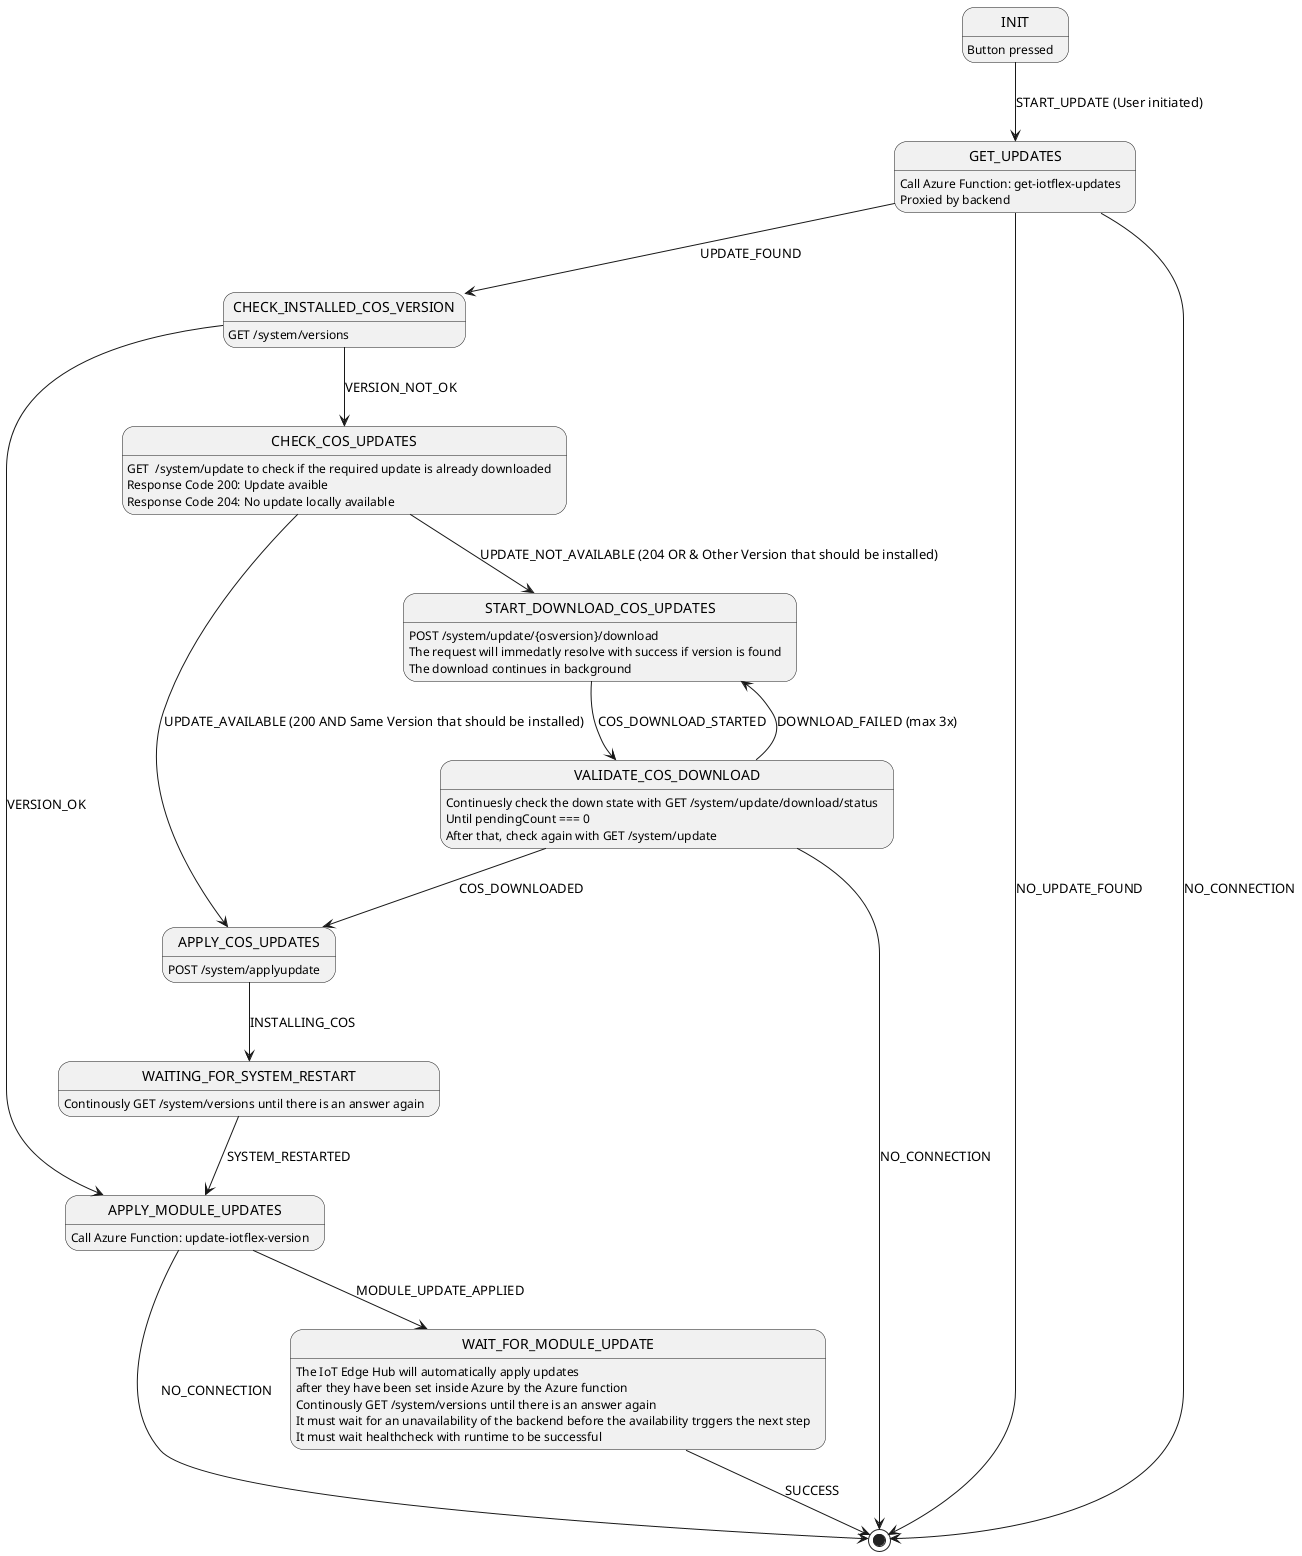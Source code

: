 @startuml COS Update


INIT --> GET_UPDATES :  START_UPDATE (User initiated)
INIT : Button pressed
GET_UPDATES --> CHECK_INSTALLED_COS_VERSION : UPDATE_FOUND
GET_UPDATES --> [*] : NO_UPDATE_FOUND
GET_UPDATES : Call Azure Function: get-iotflex-updates
GET_UPDATES : Proxied by backend
GET_UPDATES --> [*] : NO_CONNECTION
CHECK_INSTALLED_COS_VERSION --> APPLY_MODULE_UPDATES : VERSION_OK
CHECK_INSTALLED_COS_VERSION : GET /system/versions
CHECK_INSTALLED_COS_VERSION --> CHECK_COS_UPDATES : VERSION_NOT_OK
CHECK_COS_UPDATES : GET  /system/update to check if the required update is already downloaded
CHECK_COS_UPDATES : Response Code 200: Update avaible
CHECK_COS_UPDATES : Response Code 204: No update locally available
CHECK_COS_UPDATES --> APPLY_COS_UPDATES : UPDATE_AVAILABLE (200 AND Same Version that should be installed)
APPLY_COS_UPDATES : POST /system/applyupdate 
CHECK_COS_UPDATES --> START_DOWNLOAD_COS_UPDATES : UPDATE_NOT_AVAILABLE (204 OR & Other Version that should be installed)
START_DOWNLOAD_COS_UPDATES : POST /system/update/{osversion}/download
START_DOWNLOAD_COS_UPDATES : The request will immedatly resolve with success if version is found
START_DOWNLOAD_COS_UPDATES : The download continues in background
START_DOWNLOAD_COS_UPDATES --> VALIDATE_COS_DOWNLOAD : COS_DOWNLOAD_STARTED
VALIDATE_COS_DOWNLOAD : Continuesly check the down state with GET /system/update/download/status
VALIDATE_COS_DOWNLOAD : Until pendingCount === 0
VALIDATE_COS_DOWNLOAD : After that, check again with GET /system/update
VALIDATE_COS_DOWNLOAD --> APPLY_COS_UPDATES : COS_DOWNLOADED
VALIDATE_COS_DOWNLOAD --> START_DOWNLOAD_COS_UPDATES : DOWNLOAD_FAILED (max 3x)
VALIDATE_COS_DOWNLOAD --> [*] : NO_CONNECTION
APPLY_COS_UPDATES --> WAITING_FOR_SYSTEM_RESTART :INSTALLING_COS
WAITING_FOR_SYSTEM_RESTART --> APPLY_MODULE_UPDATES : SYSTEM_RESTARTED
WAITING_FOR_SYSTEM_RESTART : Continously GET /system/versions until there is an answer again
APPLY_MODULE_UPDATES --> WAIT_FOR_MODULE_UPDATE : MODULE_UPDATE_APPLIED
APPLY_MODULE_UPDATES : Call Azure Function: update-iotflex-version
APPLY_MODULE_UPDATES --> [*] : NO_CONNECTION
WAIT_FOR_MODULE_UPDATE : The IoT Edge Hub will automatically apply updates
WAIT_FOR_MODULE_UPDATE : after they have been set inside Azure by the Azure function
WAIT_FOR_MODULE_UPDATE : Continously GET /system/versions until there is an answer again
WAIT_FOR_MODULE_UPDATE : It must wait for an unavailability of the backend before the availability trggers the next step
WAIT_FOR_MODULE_UPDATE : It must wait healthcheck with runtime to be successful
WAIT_FOR_MODULE_UPDATE --> [*] : SUCCESS

@enduml

